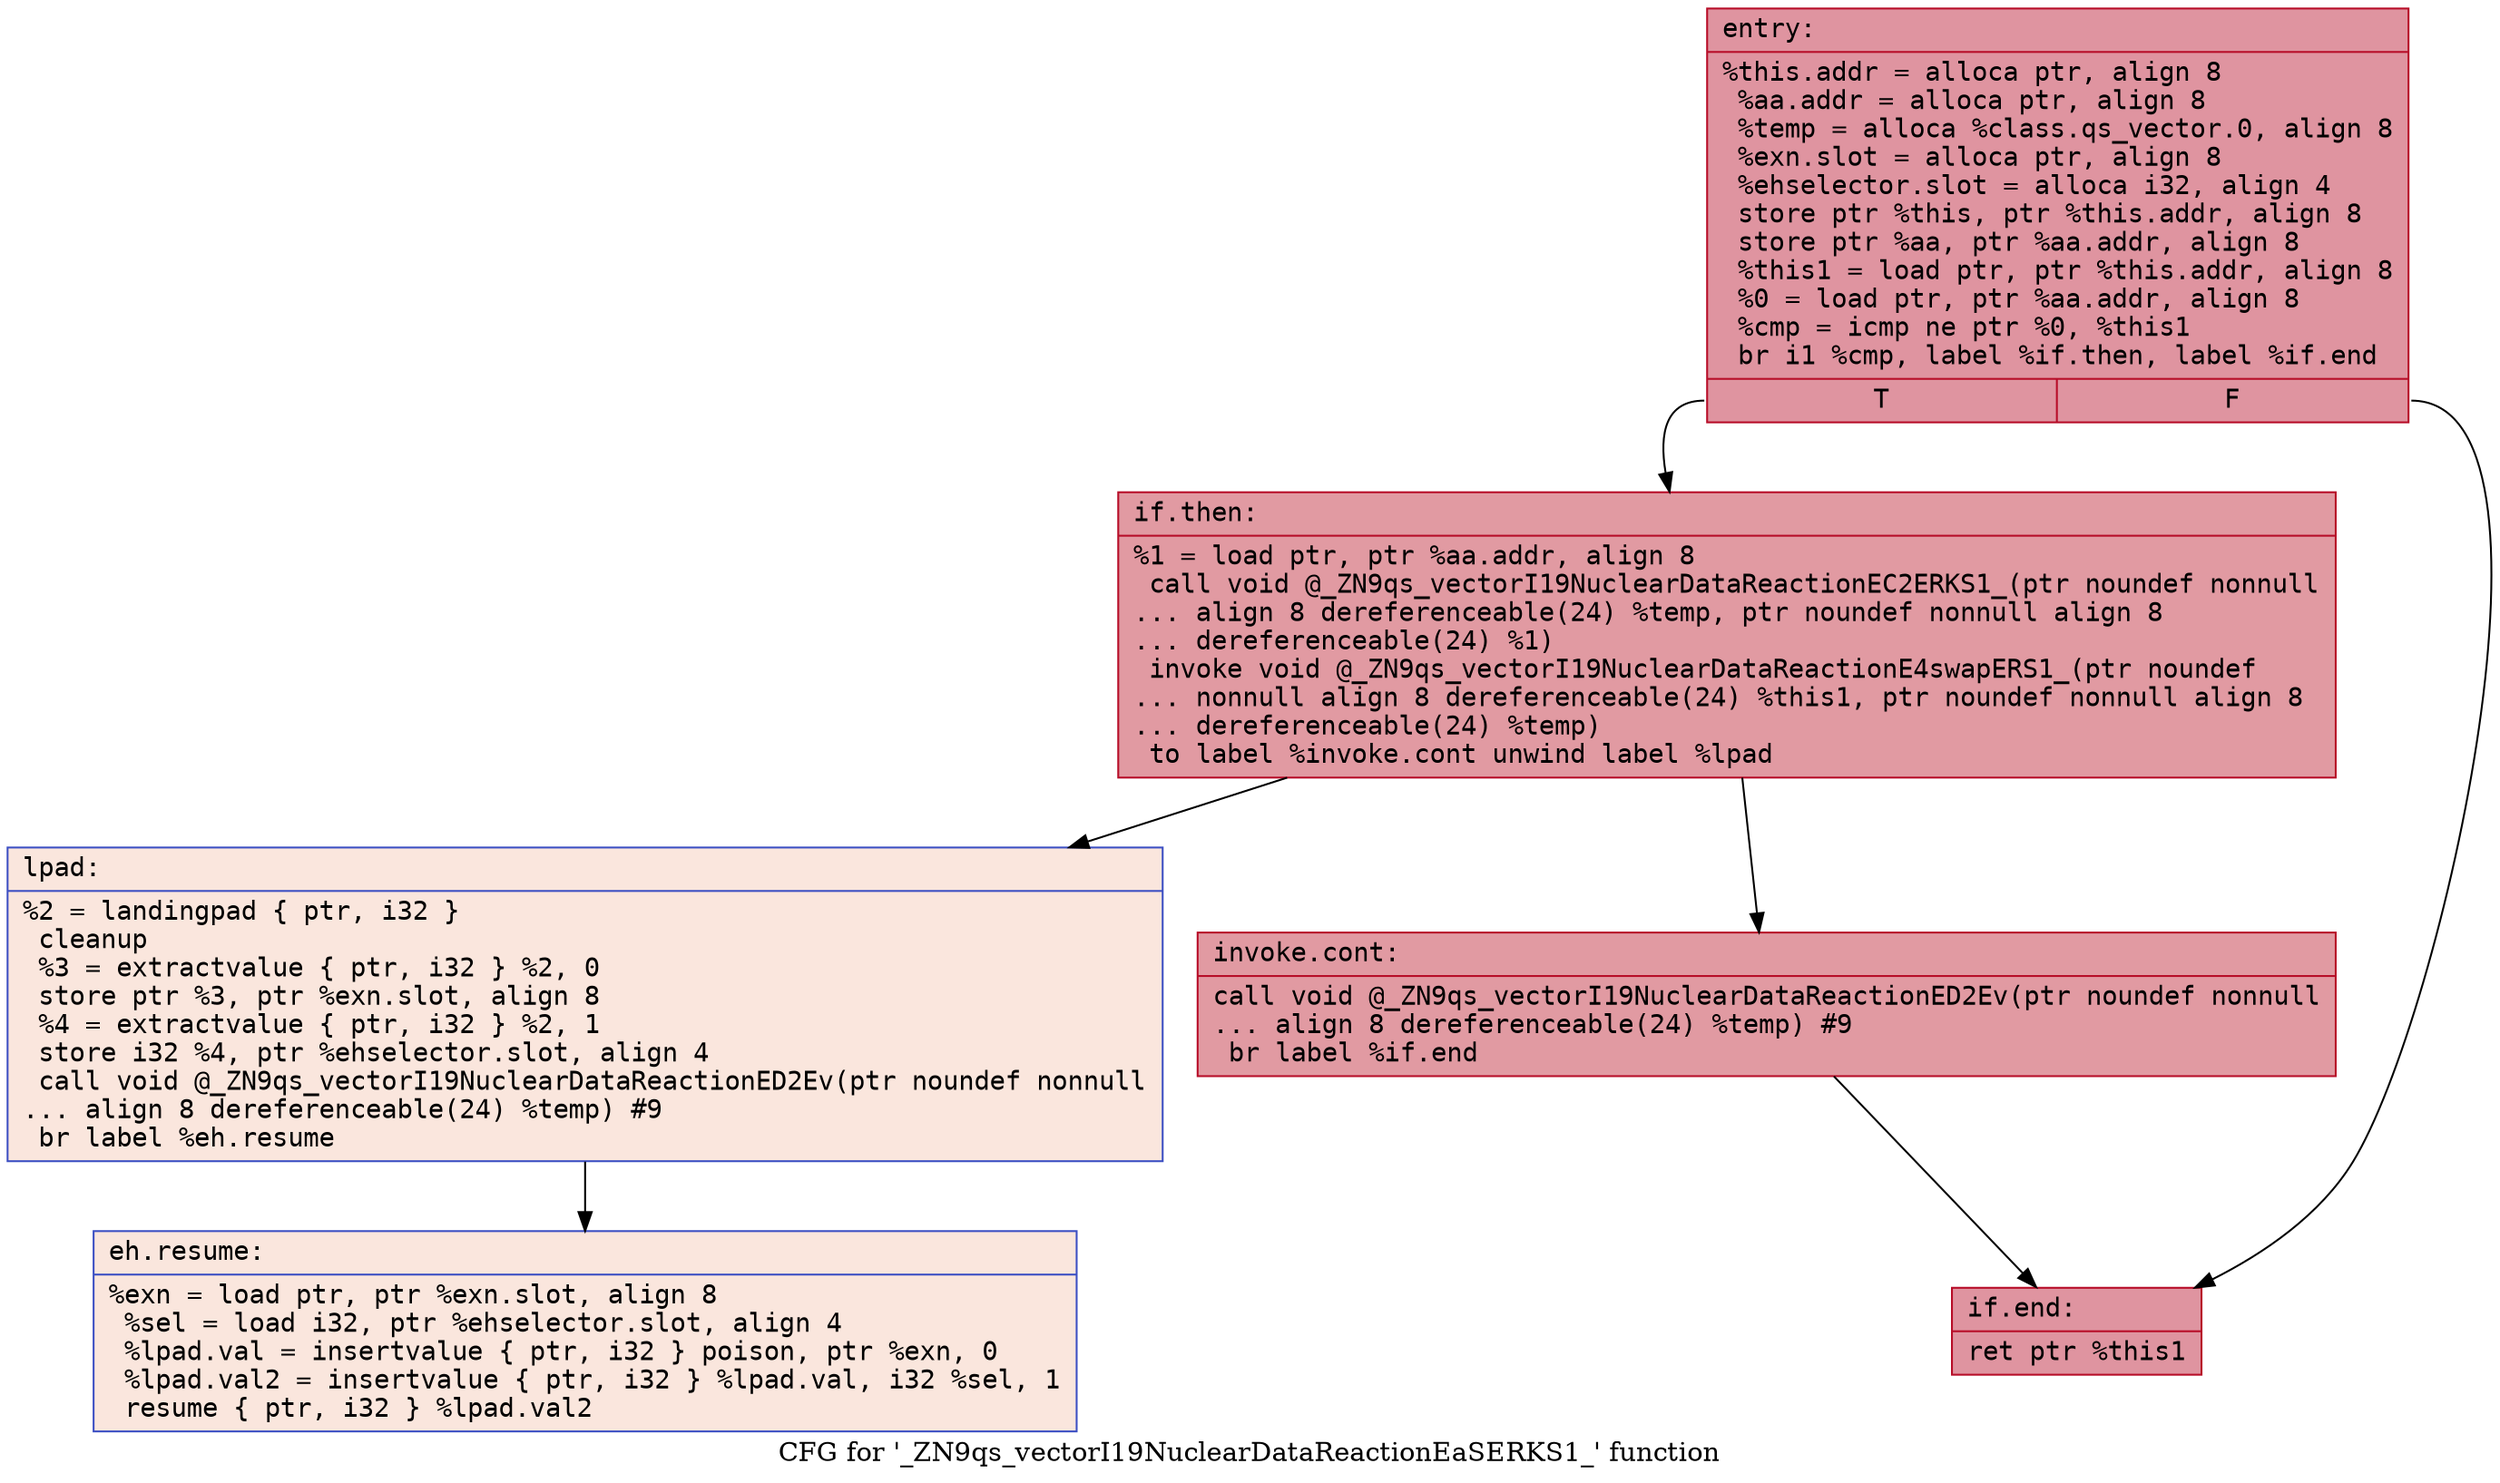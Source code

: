 digraph "CFG for '_ZN9qs_vectorI19NuclearDataReactionEaSERKS1_' function" {
	label="CFG for '_ZN9qs_vectorI19NuclearDataReactionEaSERKS1_' function";

	Node0x55cf63438e50 [shape=record,color="#b70d28ff", style=filled, fillcolor="#b70d2870" fontname="Courier",label="{entry:\l|  %this.addr = alloca ptr, align 8\l  %aa.addr = alloca ptr, align 8\l  %temp = alloca %class.qs_vector.0, align 8\l  %exn.slot = alloca ptr, align 8\l  %ehselector.slot = alloca i32, align 4\l  store ptr %this, ptr %this.addr, align 8\l  store ptr %aa, ptr %aa.addr, align 8\l  %this1 = load ptr, ptr %this.addr, align 8\l  %0 = load ptr, ptr %aa.addr, align 8\l  %cmp = icmp ne ptr %0, %this1\l  br i1 %cmp, label %if.then, label %if.end\l|{<s0>T|<s1>F}}"];
	Node0x55cf63438e50:s0 -> Node0x55cf63439490[tooltip="entry -> if.then\nProbability 62.50%" ];
	Node0x55cf63438e50:s1 -> Node0x55cf63439500[tooltip="entry -> if.end\nProbability 37.50%" ];
	Node0x55cf63439490 [shape=record,color="#b70d28ff", style=filled, fillcolor="#bb1b2c70" fontname="Courier",label="{if.then:\l|  %1 = load ptr, ptr %aa.addr, align 8\l  call void @_ZN9qs_vectorI19NuclearDataReactionEC2ERKS1_(ptr noundef nonnull\l... align 8 dereferenceable(24) %temp, ptr noundef nonnull align 8\l... dereferenceable(24) %1)\l  invoke void @_ZN9qs_vectorI19NuclearDataReactionE4swapERS1_(ptr noundef\l... nonnull align 8 dereferenceable(24) %this1, ptr noundef nonnull align 8\l... dereferenceable(24) %temp)\l          to label %invoke.cont unwind label %lpad\l}"];
	Node0x55cf63439490 -> Node0x55cf63439820[tooltip="if.then -> invoke.cont\nProbability 100.00%" ];
	Node0x55cf63439490 -> Node0x55cf63438d90[tooltip="if.then -> lpad\nProbability 0.00%" ];
	Node0x55cf63439820 [shape=record,color="#b70d28ff", style=filled, fillcolor="#bb1b2c70" fontname="Courier",label="{invoke.cont:\l|  call void @_ZN9qs_vectorI19NuclearDataReactionED2Ev(ptr noundef nonnull\l... align 8 dereferenceable(24) %temp) #9\l  br label %if.end\l}"];
	Node0x55cf63439820 -> Node0x55cf63439500[tooltip="invoke.cont -> if.end\nProbability 100.00%" ];
	Node0x55cf63438d90 [shape=record,color="#3d50c3ff", style=filled, fillcolor="#f3c7b170" fontname="Courier",label="{lpad:\l|  %2 = landingpad \{ ptr, i32 \}\l          cleanup\l  %3 = extractvalue \{ ptr, i32 \} %2, 0\l  store ptr %3, ptr %exn.slot, align 8\l  %4 = extractvalue \{ ptr, i32 \} %2, 1\l  store i32 %4, ptr %ehselector.slot, align 4\l  call void @_ZN9qs_vectorI19NuclearDataReactionED2Ev(ptr noundef nonnull\l... align 8 dereferenceable(24) %temp) #9\l  br label %eh.resume\l}"];
	Node0x55cf63438d90 -> Node0x55cf6343a220[tooltip="lpad -> eh.resume\nProbability 100.00%" ];
	Node0x55cf63439500 [shape=record,color="#b70d28ff", style=filled, fillcolor="#b70d2870" fontname="Courier",label="{if.end:\l|  ret ptr %this1\l}"];
	Node0x55cf6343a220 [shape=record,color="#3d50c3ff", style=filled, fillcolor="#f3c7b170" fontname="Courier",label="{eh.resume:\l|  %exn = load ptr, ptr %exn.slot, align 8\l  %sel = load i32, ptr %ehselector.slot, align 4\l  %lpad.val = insertvalue \{ ptr, i32 \} poison, ptr %exn, 0\l  %lpad.val2 = insertvalue \{ ptr, i32 \} %lpad.val, i32 %sel, 1\l  resume \{ ptr, i32 \} %lpad.val2\l}"];
}
